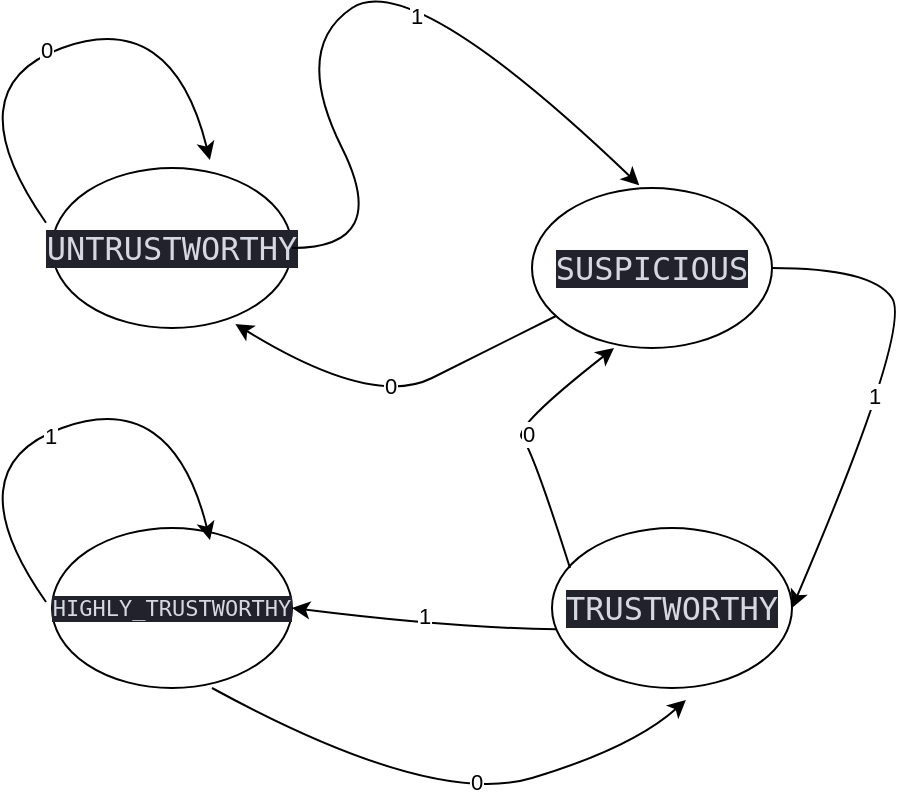 <mxfile version="24.0.2" type="device">
  <diagram name="第 1 页" id="p9LvLr9gLN56HjN3Prk9">
    <mxGraphModel dx="609" dy="631" grid="1" gridSize="10" guides="1" tooltips="1" connect="1" arrows="1" fold="1" page="1" pageScale="1" pageWidth="827" pageHeight="1169" math="0" shadow="0">
      <root>
        <mxCell id="0" />
        <mxCell id="1" parent="0" />
        <mxCell id="KOXig1rgmdm9e1q5dXbK-1" value="&lt;span style=&quot;color: rgb(213, 215, 226); font-family: &amp;quot;JetBrains Mono&amp;quot;, SFMono-Regular, Consolas, Menlo, monospace; font-size: 16px; font-variant-ligatures: none; text-align: left; background-color: rgb(33, 34, 44);&quot;&gt;UNTRUSTWORTHY&lt;/span&gt;" style="ellipse;whiteSpace=wrap;html=1;" vertex="1" parent="1">
          <mxGeometry x="130" y="190" width="120" height="80" as="geometry" />
        </mxCell>
        <mxCell id="KOXig1rgmdm9e1q5dXbK-2" value="&lt;span style=&quot;color: rgb(213, 215, 226); font-family: &amp;quot;JetBrains Mono&amp;quot;, SFMono-Regular, Consolas, Menlo, monospace; font-size: 11px; font-variant-ligatures: none; text-align: left; background-color: rgb(33, 34, 44);&quot;&gt;HIGHLY_TRUSTWORTHY&lt;/span&gt;" style="ellipse;whiteSpace=wrap;html=1;fontSize=11;" vertex="1" parent="1">
          <mxGeometry x="130" y="370" width="120" height="80" as="geometry" />
        </mxCell>
        <mxCell id="KOXig1rgmdm9e1q5dXbK-3" value="&lt;span style=&quot;color: rgb(213, 215, 226); font-family: &amp;quot;JetBrains Mono&amp;quot;, SFMono-Regular, Consolas, Menlo, monospace; font-size: 16px; font-variant-ligatures: none; text-align: left; background-color: rgb(33, 34, 44);&quot;&gt;SUSPICIOUS&lt;/span&gt;" style="ellipse;whiteSpace=wrap;html=1;" vertex="1" parent="1">
          <mxGeometry x="370" y="200" width="120" height="80" as="geometry" />
        </mxCell>
        <mxCell id="KOXig1rgmdm9e1q5dXbK-4" value="&lt;span style=&quot;color: rgb(213, 215, 226); font-family: &amp;quot;JetBrains Mono&amp;quot;, SFMono-Regular, Consolas, Menlo, monospace; font-size: 16px; font-variant-ligatures: none; text-align: left; background-color: rgb(33, 34, 44);&quot;&gt;TRUSTWORTHY&lt;/span&gt;" style="ellipse;whiteSpace=wrap;html=1;" vertex="1" parent="1">
          <mxGeometry x="380" y="370" width="120" height="80" as="geometry" />
        </mxCell>
        <mxCell id="KOXig1rgmdm9e1q5dXbK-5" value="" style="curved=1;endArrow=classic;html=1;rounded=0;entryX=0.658;entryY=-0.05;entryDx=0;entryDy=0;entryPerimeter=0;exitX=-0.025;exitY=0.342;exitDx=0;exitDy=0;exitPerimeter=0;" edge="1" parent="1" source="KOXig1rgmdm9e1q5dXbK-1" target="KOXig1rgmdm9e1q5dXbK-1">
          <mxGeometry width="50" height="50" relative="1" as="geometry">
            <mxPoint x="100" y="180" as="sourcePoint" />
            <mxPoint x="150" y="130" as="targetPoint" />
            <Array as="points">
              <mxPoint x="80" y="150" />
              <mxPoint x="190" y="110" />
            </Array>
          </mxGeometry>
        </mxCell>
        <mxCell id="KOXig1rgmdm9e1q5dXbK-7" value="0" style="edgeLabel;html=1;align=center;verticalAlign=middle;resizable=0;points=[];" vertex="1" connectable="0" parent="KOXig1rgmdm9e1q5dXbK-5">
          <mxGeometry x="-0.043" y="2" relative="1" as="geometry">
            <mxPoint as="offset" />
          </mxGeometry>
        </mxCell>
        <mxCell id="KOXig1rgmdm9e1q5dXbK-8" value="" style="curved=1;endArrow=classic;html=1;rounded=0;entryX=0.658;entryY=-0.05;entryDx=0;entryDy=0;entryPerimeter=0;exitX=-0.025;exitY=0.342;exitDx=0;exitDy=0;exitPerimeter=0;" edge="1" parent="1">
          <mxGeometry width="50" height="50" relative="1" as="geometry">
            <mxPoint x="127" y="407" as="sourcePoint" />
            <mxPoint x="209" y="376" as="targetPoint" />
            <Array as="points">
              <mxPoint x="80" y="340" />
              <mxPoint x="190" y="300" />
            </Array>
          </mxGeometry>
        </mxCell>
        <mxCell id="KOXig1rgmdm9e1q5dXbK-10" value="1" style="edgeLabel;html=1;align=center;verticalAlign=middle;resizable=0;points=[];" vertex="1" connectable="0" parent="KOXig1rgmdm9e1q5dXbK-8">
          <mxGeometry x="-0.045" y="-1" relative="1" as="geometry">
            <mxPoint x="1" as="offset" />
          </mxGeometry>
        </mxCell>
        <mxCell id="KOXig1rgmdm9e1q5dXbK-11" value="" style="curved=1;endArrow=classic;html=1;rounded=0;entryX=0.447;entryY=-0.017;entryDx=0;entryDy=0;entryPerimeter=0;" edge="1" parent="1" target="KOXig1rgmdm9e1q5dXbK-3">
          <mxGeometry width="50" height="50" relative="1" as="geometry">
            <mxPoint x="250" y="230" as="sourcePoint" />
            <mxPoint x="300" y="180" as="targetPoint" />
            <Array as="points">
              <mxPoint x="300" y="230" />
              <mxPoint x="250" y="130" />
              <mxPoint x="310" y="90" />
            </Array>
          </mxGeometry>
        </mxCell>
        <mxCell id="KOXig1rgmdm9e1q5dXbK-12" value="1" style="edgeLabel;html=1;align=center;verticalAlign=middle;resizable=0;points=[];" vertex="1" connectable="0" parent="KOXig1rgmdm9e1q5dXbK-11">
          <mxGeometry x="0.288" y="-16" relative="1" as="geometry">
            <mxPoint as="offset" />
          </mxGeometry>
        </mxCell>
        <mxCell id="KOXig1rgmdm9e1q5dXbK-13" value="" style="curved=1;endArrow=classic;html=1;rounded=0;entryX=0.764;entryY=0.975;entryDx=0;entryDy=0;entryPerimeter=0;" edge="1" parent="1" source="KOXig1rgmdm9e1q5dXbK-3" target="KOXig1rgmdm9e1q5dXbK-1">
          <mxGeometry width="50" height="50" relative="1" as="geometry">
            <mxPoint x="300" y="280" as="sourcePoint" />
            <mxPoint x="350" y="230" as="targetPoint" />
            <Array as="points">
              <mxPoint x="350" y="280" />
              <mxPoint x="290" y="310" />
            </Array>
          </mxGeometry>
        </mxCell>
        <mxCell id="KOXig1rgmdm9e1q5dXbK-14" value="0" style="edgeLabel;html=1;align=center;verticalAlign=middle;resizable=0;points=[];" vertex="1" connectable="0" parent="KOXig1rgmdm9e1q5dXbK-13">
          <mxGeometry x="-0.013" y="-6" relative="1" as="geometry">
            <mxPoint as="offset" />
          </mxGeometry>
        </mxCell>
        <mxCell id="KOXig1rgmdm9e1q5dXbK-15" value="" style="curved=1;endArrow=classic;html=1;rounded=0;entryX=1;entryY=0.5;entryDx=0;entryDy=0;" edge="1" parent="1" target="KOXig1rgmdm9e1q5dXbK-4">
          <mxGeometry width="50" height="50" relative="1" as="geometry">
            <mxPoint x="490" y="240" as="sourcePoint" />
            <mxPoint x="540" y="190" as="targetPoint" />
            <Array as="points">
              <mxPoint x="540" y="240" />
              <mxPoint x="560" y="270" />
            </Array>
          </mxGeometry>
        </mxCell>
        <mxCell id="KOXig1rgmdm9e1q5dXbK-16" value="1" style="edgeLabel;html=1;align=center;verticalAlign=middle;resizable=0;points=[];" vertex="1" connectable="0" parent="KOXig1rgmdm9e1q5dXbK-15">
          <mxGeometry x="0.043" y="-5" relative="1" as="geometry">
            <mxPoint as="offset" />
          </mxGeometry>
        </mxCell>
        <mxCell id="KOXig1rgmdm9e1q5dXbK-17" value="" style="curved=1;endArrow=classic;html=1;rounded=0;entryX=0.342;entryY=1;entryDx=0;entryDy=0;entryPerimeter=0;" edge="1" parent="1" target="KOXig1rgmdm9e1q5dXbK-3">
          <mxGeometry width="50" height="50" relative="1" as="geometry">
            <mxPoint x="389" y="390" as="sourcePoint" />
            <mxPoint x="439" y="340" as="targetPoint" />
            <Array as="points">
              <mxPoint x="370" y="330" />
              <mxPoint x="360" y="320" />
            </Array>
          </mxGeometry>
        </mxCell>
        <mxCell id="KOXig1rgmdm9e1q5dXbK-18" value="0" style="edgeLabel;html=1;align=center;verticalAlign=middle;resizable=0;points=[];" vertex="1" connectable="0" parent="KOXig1rgmdm9e1q5dXbK-17">
          <mxGeometry x="-0.004" y="-4" relative="1" as="geometry">
            <mxPoint y="1" as="offset" />
          </mxGeometry>
        </mxCell>
        <mxCell id="KOXig1rgmdm9e1q5dXbK-19" value="" style="curved=1;endArrow=classic;html=1;rounded=0;entryX=0.558;entryY=1.075;entryDx=0;entryDy=0;entryPerimeter=0;" edge="1" parent="1" target="KOXig1rgmdm9e1q5dXbK-4">
          <mxGeometry width="50" height="50" relative="1" as="geometry">
            <mxPoint x="210" y="450" as="sourcePoint" />
            <mxPoint x="260" y="400" as="targetPoint" />
            <Array as="points">
              <mxPoint x="320" y="510" />
              <mxPoint x="420" y="480" />
            </Array>
          </mxGeometry>
        </mxCell>
        <mxCell id="KOXig1rgmdm9e1q5dXbK-20" value="0" style="edgeLabel;html=1;align=center;verticalAlign=middle;resizable=0;points=[];" vertex="1" connectable="0" parent="KOXig1rgmdm9e1q5dXbK-19">
          <mxGeometry x="0.13" y="6" relative="1" as="geometry">
            <mxPoint as="offset" />
          </mxGeometry>
        </mxCell>
        <mxCell id="KOXig1rgmdm9e1q5dXbK-21" value="" style="curved=1;endArrow=classic;html=1;rounded=0;exitX=0.019;exitY=0.633;exitDx=0;exitDy=0;exitPerimeter=0;entryX=1;entryY=0.5;entryDx=0;entryDy=0;" edge="1" parent="1" source="KOXig1rgmdm9e1q5dXbK-4" target="KOXig1rgmdm9e1q5dXbK-2">
          <mxGeometry width="50" height="50" relative="1" as="geometry">
            <mxPoint x="280" y="420" as="sourcePoint" />
            <mxPoint x="330" y="370" as="targetPoint" />
            <Array as="points">
              <mxPoint x="330" y="420" />
            </Array>
          </mxGeometry>
        </mxCell>
        <mxCell id="KOXig1rgmdm9e1q5dXbK-22" value="1" style="edgeLabel;html=1;align=center;verticalAlign=middle;resizable=0;points=[];" vertex="1" connectable="0" parent="KOXig1rgmdm9e1q5dXbK-21">
          <mxGeometry x="0.005" y="-4" relative="1" as="geometry">
            <mxPoint as="offset" />
          </mxGeometry>
        </mxCell>
      </root>
    </mxGraphModel>
  </diagram>
</mxfile>
